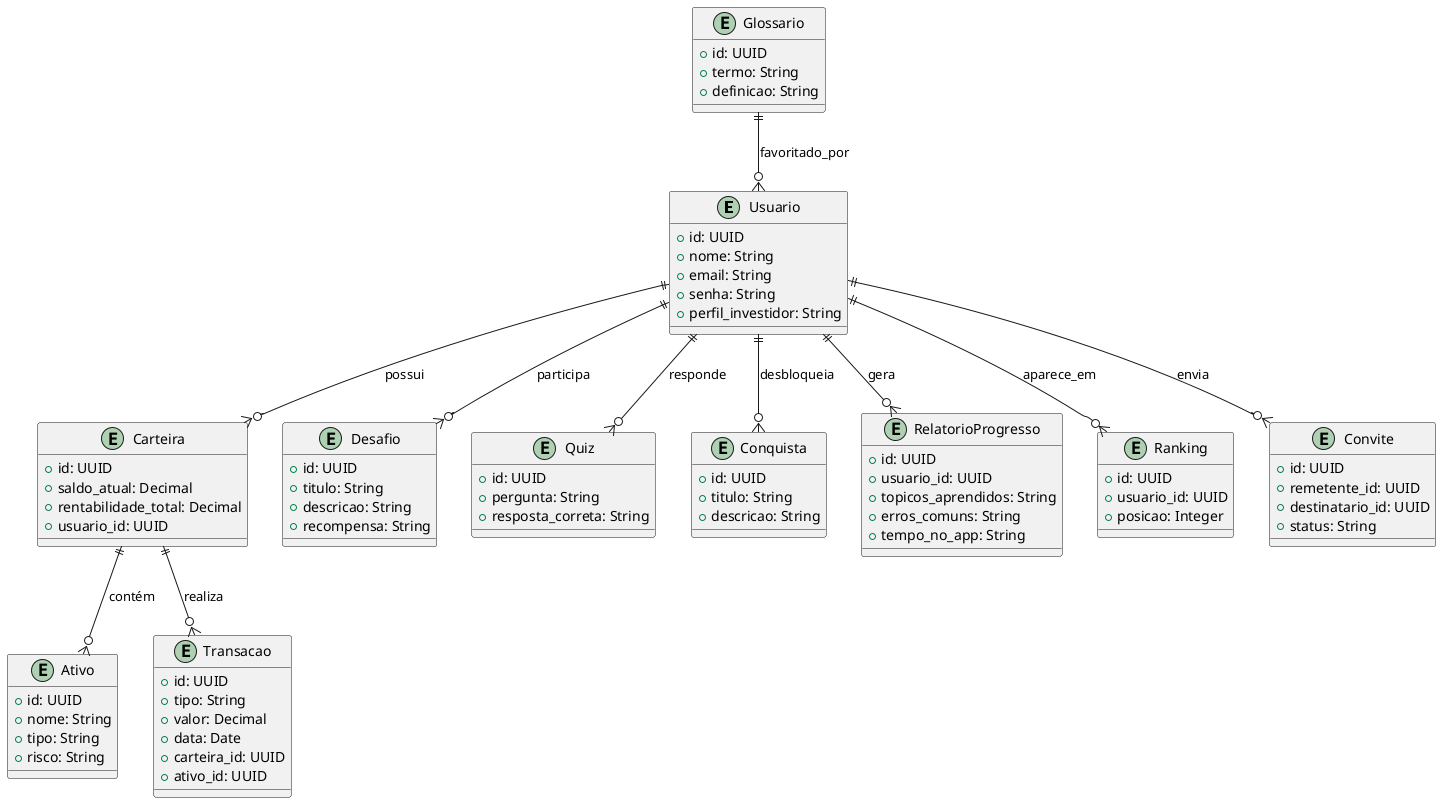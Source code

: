 @startuml

entity Usuario {
    + id: UUID
    + nome: String
    + email: String
    + senha: String
    + perfil_investidor: String
}

entity Carteira {
    + id: UUID
    + saldo_atual: Decimal
    + rentabilidade_total: Decimal
    + usuario_id: UUID
}

entity Ativo {
    + id: UUID
    + nome: String
    + tipo: String
    + risco: String
}

entity Transacao {
    + id: UUID
    + tipo: String
    + valor: Decimal
    + data: Date
    + carteira_id: UUID
    + ativo_id: UUID
}

entity Desafio {
    + id: UUID
    + titulo: String
    + descricao: String
    + recompensa: String
}

entity Quiz {
    + id: UUID
    + pergunta: String
    + resposta_correta: String
}

entity Glossario {
    + id: UUID
    + termo: String
    + definicao: String
}

entity Conquista {
    + id: UUID
    + titulo: String
    + descricao: String
}

entity RelatorioProgresso {
    + id: UUID
    + usuario_id: UUID
    + topicos_aprendidos: String
    + erros_comuns: String
    + tempo_no_app: String
}

entity Ranking {
    + id: UUID
    + usuario_id: UUID
    + posicao: Integer
}

entity Convite {
    + id: UUID
    + remetente_id: UUID
    + destinatario_id: UUID
    + status: String
}

Usuario ||--o{ Carteira : possui
Carteira ||--o{ Transacao : realiza
Carteira ||--o{ Ativo : contém
Usuario ||--o{ Desafio : participa
Usuario ||--o{ Quiz : responde
Usuario ||--o{ Conquista : desbloqueia
Usuario ||--o{ RelatorioProgresso : gera
Usuario ||--o{ Ranking : aparece_em
Usuario ||--o{ Convite : envia
Glossario ||--o{ Usuario : favoritado_por

@enduml